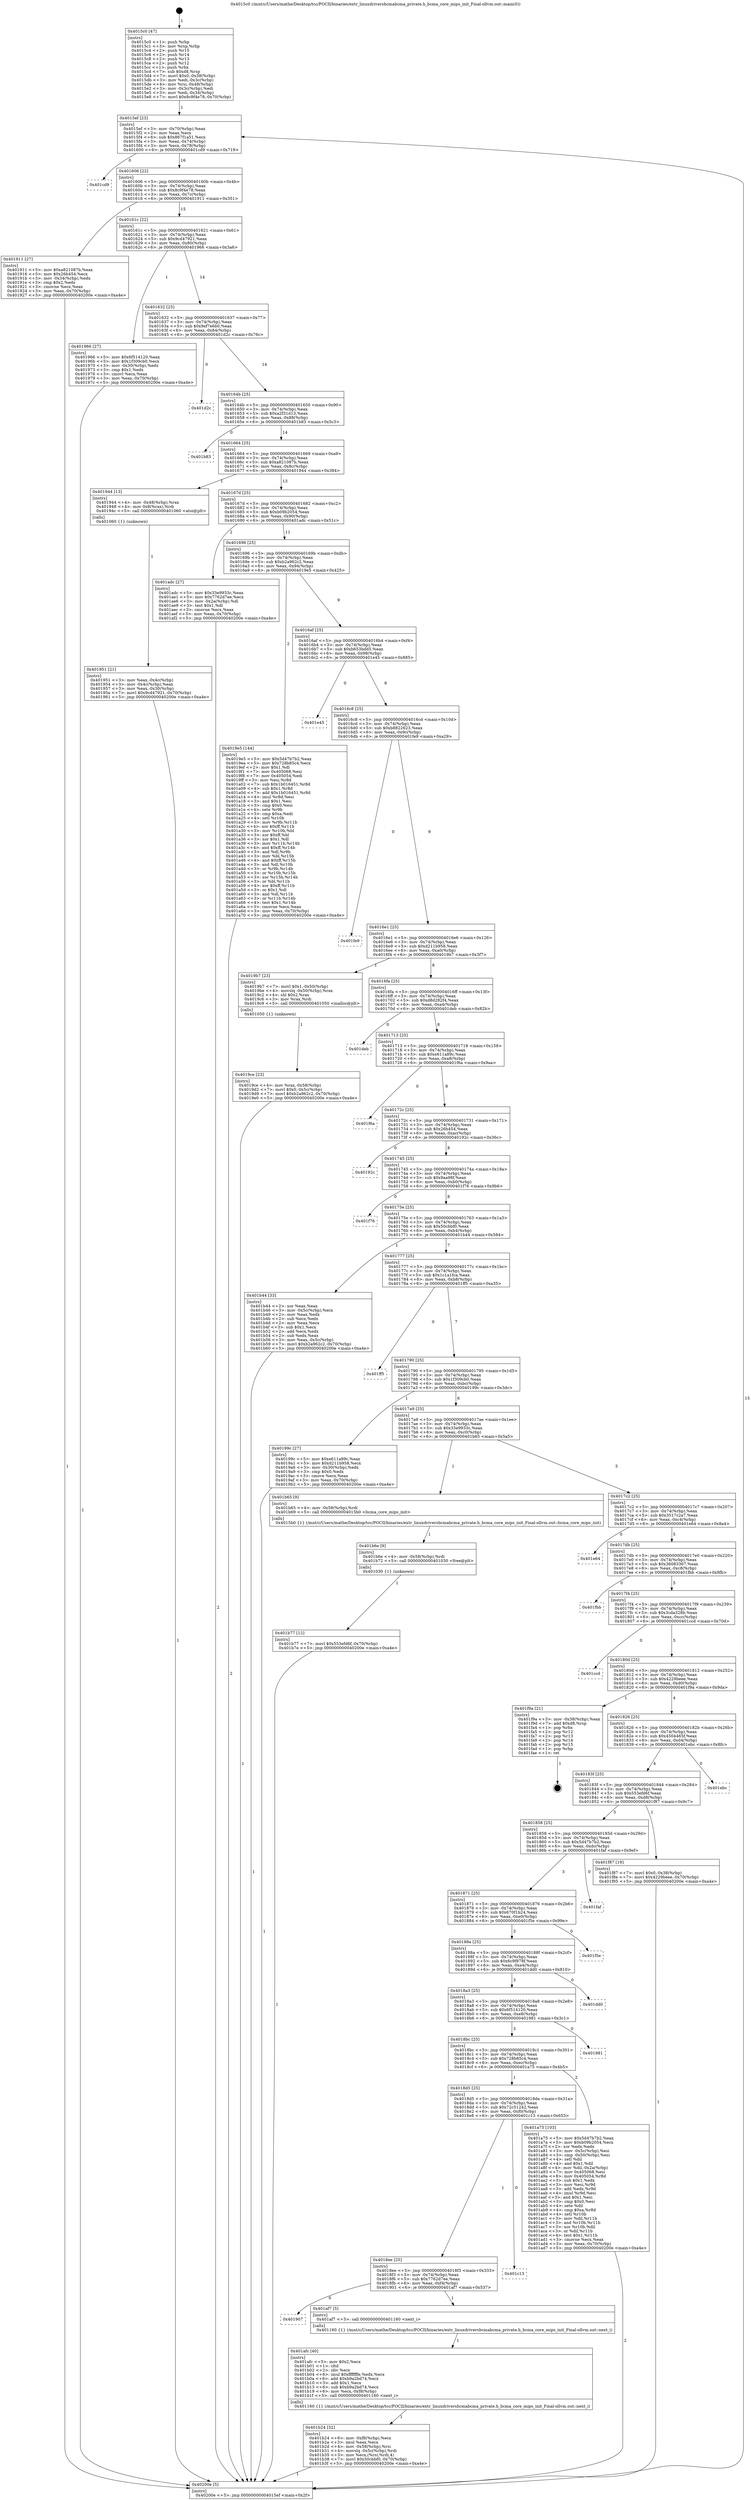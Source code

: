 digraph "0x4015c0" {
  label = "0x4015c0 (/mnt/c/Users/mathe/Desktop/tcc/POCII/binaries/extr_linuxdriversbcmabcma_private.h_bcma_core_mips_init_Final-ollvm.out::main(0))"
  labelloc = "t"
  node[shape=record]

  Entry [label="",width=0.3,height=0.3,shape=circle,fillcolor=black,style=filled]
  "0x4015ef" [label="{
     0x4015ef [23]\l
     | [instrs]\l
     &nbsp;&nbsp;0x4015ef \<+3\>: mov -0x70(%rbp),%eax\l
     &nbsp;&nbsp;0x4015f2 \<+2\>: mov %eax,%ecx\l
     &nbsp;&nbsp;0x4015f4 \<+6\>: sub $0x867f1a51,%ecx\l
     &nbsp;&nbsp;0x4015fa \<+3\>: mov %eax,-0x74(%rbp)\l
     &nbsp;&nbsp;0x4015fd \<+3\>: mov %ecx,-0x78(%rbp)\l
     &nbsp;&nbsp;0x401600 \<+6\>: je 0000000000401cd9 \<main+0x719\>\l
  }"]
  "0x401cd9" [label="{
     0x401cd9\l
  }", style=dashed]
  "0x401606" [label="{
     0x401606 [22]\l
     | [instrs]\l
     &nbsp;&nbsp;0x401606 \<+5\>: jmp 000000000040160b \<main+0x4b\>\l
     &nbsp;&nbsp;0x40160b \<+3\>: mov -0x74(%rbp),%eax\l
     &nbsp;&nbsp;0x40160e \<+5\>: sub $0x8c9f4e78,%eax\l
     &nbsp;&nbsp;0x401613 \<+3\>: mov %eax,-0x7c(%rbp)\l
     &nbsp;&nbsp;0x401616 \<+6\>: je 0000000000401911 \<main+0x351\>\l
  }"]
  Exit [label="",width=0.3,height=0.3,shape=circle,fillcolor=black,style=filled,peripheries=2]
  "0x401911" [label="{
     0x401911 [27]\l
     | [instrs]\l
     &nbsp;&nbsp;0x401911 \<+5\>: mov $0xa821087b,%eax\l
     &nbsp;&nbsp;0x401916 \<+5\>: mov $0x26b454,%ecx\l
     &nbsp;&nbsp;0x40191b \<+3\>: mov -0x34(%rbp),%edx\l
     &nbsp;&nbsp;0x40191e \<+3\>: cmp $0x2,%edx\l
     &nbsp;&nbsp;0x401921 \<+3\>: cmovne %ecx,%eax\l
     &nbsp;&nbsp;0x401924 \<+3\>: mov %eax,-0x70(%rbp)\l
     &nbsp;&nbsp;0x401927 \<+5\>: jmp 000000000040200e \<main+0xa4e\>\l
  }"]
  "0x40161c" [label="{
     0x40161c [22]\l
     | [instrs]\l
     &nbsp;&nbsp;0x40161c \<+5\>: jmp 0000000000401621 \<main+0x61\>\l
     &nbsp;&nbsp;0x401621 \<+3\>: mov -0x74(%rbp),%eax\l
     &nbsp;&nbsp;0x401624 \<+5\>: sub $0x9cd47921,%eax\l
     &nbsp;&nbsp;0x401629 \<+3\>: mov %eax,-0x80(%rbp)\l
     &nbsp;&nbsp;0x40162c \<+6\>: je 0000000000401966 \<main+0x3a6\>\l
  }"]
  "0x40200e" [label="{
     0x40200e [5]\l
     | [instrs]\l
     &nbsp;&nbsp;0x40200e \<+5\>: jmp 00000000004015ef \<main+0x2f\>\l
  }"]
  "0x4015c0" [label="{
     0x4015c0 [47]\l
     | [instrs]\l
     &nbsp;&nbsp;0x4015c0 \<+1\>: push %rbp\l
     &nbsp;&nbsp;0x4015c1 \<+3\>: mov %rsp,%rbp\l
     &nbsp;&nbsp;0x4015c4 \<+2\>: push %r15\l
     &nbsp;&nbsp;0x4015c6 \<+2\>: push %r14\l
     &nbsp;&nbsp;0x4015c8 \<+2\>: push %r13\l
     &nbsp;&nbsp;0x4015ca \<+2\>: push %r12\l
     &nbsp;&nbsp;0x4015cc \<+1\>: push %rbx\l
     &nbsp;&nbsp;0x4015cd \<+7\>: sub $0xd8,%rsp\l
     &nbsp;&nbsp;0x4015d4 \<+7\>: movl $0x0,-0x38(%rbp)\l
     &nbsp;&nbsp;0x4015db \<+3\>: mov %edi,-0x3c(%rbp)\l
     &nbsp;&nbsp;0x4015de \<+4\>: mov %rsi,-0x48(%rbp)\l
     &nbsp;&nbsp;0x4015e2 \<+3\>: mov -0x3c(%rbp),%edi\l
     &nbsp;&nbsp;0x4015e5 \<+3\>: mov %edi,-0x34(%rbp)\l
     &nbsp;&nbsp;0x4015e8 \<+7\>: movl $0x8c9f4e78,-0x70(%rbp)\l
  }"]
  "0x401b77" [label="{
     0x401b77 [12]\l
     | [instrs]\l
     &nbsp;&nbsp;0x401b77 \<+7\>: movl $0x553efd6f,-0x70(%rbp)\l
     &nbsp;&nbsp;0x401b7e \<+5\>: jmp 000000000040200e \<main+0xa4e\>\l
  }"]
  "0x401966" [label="{
     0x401966 [27]\l
     | [instrs]\l
     &nbsp;&nbsp;0x401966 \<+5\>: mov $0x6f514120,%eax\l
     &nbsp;&nbsp;0x40196b \<+5\>: mov $0x1f309cb0,%ecx\l
     &nbsp;&nbsp;0x401970 \<+3\>: mov -0x30(%rbp),%edx\l
     &nbsp;&nbsp;0x401973 \<+3\>: cmp $0x1,%edx\l
     &nbsp;&nbsp;0x401976 \<+3\>: cmovl %ecx,%eax\l
     &nbsp;&nbsp;0x401979 \<+3\>: mov %eax,-0x70(%rbp)\l
     &nbsp;&nbsp;0x40197c \<+5\>: jmp 000000000040200e \<main+0xa4e\>\l
  }"]
  "0x401632" [label="{
     0x401632 [25]\l
     | [instrs]\l
     &nbsp;&nbsp;0x401632 \<+5\>: jmp 0000000000401637 \<main+0x77\>\l
     &nbsp;&nbsp;0x401637 \<+3\>: mov -0x74(%rbp),%eax\l
     &nbsp;&nbsp;0x40163a \<+5\>: sub $0x9ef7e6b0,%eax\l
     &nbsp;&nbsp;0x40163f \<+6\>: mov %eax,-0x84(%rbp)\l
     &nbsp;&nbsp;0x401645 \<+6\>: je 0000000000401d2c \<main+0x76c\>\l
  }"]
  "0x401b6e" [label="{
     0x401b6e [9]\l
     | [instrs]\l
     &nbsp;&nbsp;0x401b6e \<+4\>: mov -0x58(%rbp),%rdi\l
     &nbsp;&nbsp;0x401b72 \<+5\>: call 0000000000401030 \<free@plt\>\l
     | [calls]\l
     &nbsp;&nbsp;0x401030 \{1\} (unknown)\l
  }"]
  "0x401d2c" [label="{
     0x401d2c\l
  }", style=dashed]
  "0x40164b" [label="{
     0x40164b [25]\l
     | [instrs]\l
     &nbsp;&nbsp;0x40164b \<+5\>: jmp 0000000000401650 \<main+0x90\>\l
     &nbsp;&nbsp;0x401650 \<+3\>: mov -0x74(%rbp),%eax\l
     &nbsp;&nbsp;0x401653 \<+5\>: sub $0xa2f31d13,%eax\l
     &nbsp;&nbsp;0x401658 \<+6\>: mov %eax,-0x88(%rbp)\l
     &nbsp;&nbsp;0x40165e \<+6\>: je 0000000000401b83 \<main+0x5c3\>\l
  }"]
  "0x401b24" [label="{
     0x401b24 [32]\l
     | [instrs]\l
     &nbsp;&nbsp;0x401b24 \<+6\>: mov -0xf8(%rbp),%ecx\l
     &nbsp;&nbsp;0x401b2a \<+3\>: imul %eax,%ecx\l
     &nbsp;&nbsp;0x401b2d \<+4\>: mov -0x58(%rbp),%rsi\l
     &nbsp;&nbsp;0x401b31 \<+4\>: movslq -0x5c(%rbp),%rdi\l
     &nbsp;&nbsp;0x401b35 \<+3\>: mov %ecx,(%rsi,%rdi,4)\l
     &nbsp;&nbsp;0x401b38 \<+7\>: movl $0x50cbbf0,-0x70(%rbp)\l
     &nbsp;&nbsp;0x401b3f \<+5\>: jmp 000000000040200e \<main+0xa4e\>\l
  }"]
  "0x401b83" [label="{
     0x401b83\l
  }", style=dashed]
  "0x401664" [label="{
     0x401664 [25]\l
     | [instrs]\l
     &nbsp;&nbsp;0x401664 \<+5\>: jmp 0000000000401669 \<main+0xa9\>\l
     &nbsp;&nbsp;0x401669 \<+3\>: mov -0x74(%rbp),%eax\l
     &nbsp;&nbsp;0x40166c \<+5\>: sub $0xa821087b,%eax\l
     &nbsp;&nbsp;0x401671 \<+6\>: mov %eax,-0x8c(%rbp)\l
     &nbsp;&nbsp;0x401677 \<+6\>: je 0000000000401944 \<main+0x384\>\l
  }"]
  "0x401afc" [label="{
     0x401afc [40]\l
     | [instrs]\l
     &nbsp;&nbsp;0x401afc \<+5\>: mov $0x2,%ecx\l
     &nbsp;&nbsp;0x401b01 \<+1\>: cltd\l
     &nbsp;&nbsp;0x401b02 \<+2\>: idiv %ecx\l
     &nbsp;&nbsp;0x401b04 \<+6\>: imul $0xfffffffe,%edx,%ecx\l
     &nbsp;&nbsp;0x401b0a \<+6\>: add $0xb9a2bd74,%ecx\l
     &nbsp;&nbsp;0x401b10 \<+3\>: add $0x1,%ecx\l
     &nbsp;&nbsp;0x401b13 \<+6\>: sub $0xb9a2bd74,%ecx\l
     &nbsp;&nbsp;0x401b19 \<+6\>: mov %ecx,-0xf8(%rbp)\l
     &nbsp;&nbsp;0x401b1f \<+5\>: call 0000000000401160 \<next_i\>\l
     | [calls]\l
     &nbsp;&nbsp;0x401160 \{1\} (/mnt/c/Users/mathe/Desktop/tcc/POCII/binaries/extr_linuxdriversbcmabcma_private.h_bcma_core_mips_init_Final-ollvm.out::next_i)\l
  }"]
  "0x401944" [label="{
     0x401944 [13]\l
     | [instrs]\l
     &nbsp;&nbsp;0x401944 \<+4\>: mov -0x48(%rbp),%rax\l
     &nbsp;&nbsp;0x401948 \<+4\>: mov 0x8(%rax),%rdi\l
     &nbsp;&nbsp;0x40194c \<+5\>: call 0000000000401060 \<atoi@plt\>\l
     | [calls]\l
     &nbsp;&nbsp;0x401060 \{1\} (unknown)\l
  }"]
  "0x40167d" [label="{
     0x40167d [25]\l
     | [instrs]\l
     &nbsp;&nbsp;0x40167d \<+5\>: jmp 0000000000401682 \<main+0xc2\>\l
     &nbsp;&nbsp;0x401682 \<+3\>: mov -0x74(%rbp),%eax\l
     &nbsp;&nbsp;0x401685 \<+5\>: sub $0xb09b2054,%eax\l
     &nbsp;&nbsp;0x40168a \<+6\>: mov %eax,-0x90(%rbp)\l
     &nbsp;&nbsp;0x401690 \<+6\>: je 0000000000401adc \<main+0x51c\>\l
  }"]
  "0x401951" [label="{
     0x401951 [21]\l
     | [instrs]\l
     &nbsp;&nbsp;0x401951 \<+3\>: mov %eax,-0x4c(%rbp)\l
     &nbsp;&nbsp;0x401954 \<+3\>: mov -0x4c(%rbp),%eax\l
     &nbsp;&nbsp;0x401957 \<+3\>: mov %eax,-0x30(%rbp)\l
     &nbsp;&nbsp;0x40195a \<+7\>: movl $0x9cd47921,-0x70(%rbp)\l
     &nbsp;&nbsp;0x401961 \<+5\>: jmp 000000000040200e \<main+0xa4e\>\l
  }"]
  "0x401907" [label="{
     0x401907\l
  }", style=dashed]
  "0x401adc" [label="{
     0x401adc [27]\l
     | [instrs]\l
     &nbsp;&nbsp;0x401adc \<+5\>: mov $0x33e9933c,%eax\l
     &nbsp;&nbsp;0x401ae1 \<+5\>: mov $0x7762d7ee,%ecx\l
     &nbsp;&nbsp;0x401ae6 \<+3\>: mov -0x2a(%rbp),%dl\l
     &nbsp;&nbsp;0x401ae9 \<+3\>: test $0x1,%dl\l
     &nbsp;&nbsp;0x401aec \<+3\>: cmovne %ecx,%eax\l
     &nbsp;&nbsp;0x401aef \<+3\>: mov %eax,-0x70(%rbp)\l
     &nbsp;&nbsp;0x401af2 \<+5\>: jmp 000000000040200e \<main+0xa4e\>\l
  }"]
  "0x401696" [label="{
     0x401696 [25]\l
     | [instrs]\l
     &nbsp;&nbsp;0x401696 \<+5\>: jmp 000000000040169b \<main+0xdb\>\l
     &nbsp;&nbsp;0x40169b \<+3\>: mov -0x74(%rbp),%eax\l
     &nbsp;&nbsp;0x40169e \<+5\>: sub $0xb2a962c2,%eax\l
     &nbsp;&nbsp;0x4016a3 \<+6\>: mov %eax,-0x94(%rbp)\l
     &nbsp;&nbsp;0x4016a9 \<+6\>: je 00000000004019e5 \<main+0x425\>\l
  }"]
  "0x401af7" [label="{
     0x401af7 [5]\l
     | [instrs]\l
     &nbsp;&nbsp;0x401af7 \<+5\>: call 0000000000401160 \<next_i\>\l
     | [calls]\l
     &nbsp;&nbsp;0x401160 \{1\} (/mnt/c/Users/mathe/Desktop/tcc/POCII/binaries/extr_linuxdriversbcmabcma_private.h_bcma_core_mips_init_Final-ollvm.out::next_i)\l
  }"]
  "0x4019e5" [label="{
     0x4019e5 [144]\l
     | [instrs]\l
     &nbsp;&nbsp;0x4019e5 \<+5\>: mov $0x5d47b7b2,%eax\l
     &nbsp;&nbsp;0x4019ea \<+5\>: mov $0x728b85c4,%ecx\l
     &nbsp;&nbsp;0x4019ef \<+2\>: mov $0x1,%dl\l
     &nbsp;&nbsp;0x4019f1 \<+7\>: mov 0x405068,%esi\l
     &nbsp;&nbsp;0x4019f8 \<+7\>: mov 0x405054,%edi\l
     &nbsp;&nbsp;0x4019ff \<+3\>: mov %esi,%r8d\l
     &nbsp;&nbsp;0x401a02 \<+7\>: sub $0x1b016451,%r8d\l
     &nbsp;&nbsp;0x401a09 \<+4\>: sub $0x1,%r8d\l
     &nbsp;&nbsp;0x401a0d \<+7\>: add $0x1b016451,%r8d\l
     &nbsp;&nbsp;0x401a14 \<+4\>: imul %r8d,%esi\l
     &nbsp;&nbsp;0x401a18 \<+3\>: and $0x1,%esi\l
     &nbsp;&nbsp;0x401a1b \<+3\>: cmp $0x0,%esi\l
     &nbsp;&nbsp;0x401a1e \<+4\>: sete %r9b\l
     &nbsp;&nbsp;0x401a22 \<+3\>: cmp $0xa,%edi\l
     &nbsp;&nbsp;0x401a25 \<+4\>: setl %r10b\l
     &nbsp;&nbsp;0x401a29 \<+3\>: mov %r9b,%r11b\l
     &nbsp;&nbsp;0x401a2c \<+4\>: xor $0xff,%r11b\l
     &nbsp;&nbsp;0x401a30 \<+3\>: mov %r10b,%bl\l
     &nbsp;&nbsp;0x401a33 \<+3\>: xor $0xff,%bl\l
     &nbsp;&nbsp;0x401a36 \<+3\>: xor $0x1,%dl\l
     &nbsp;&nbsp;0x401a39 \<+3\>: mov %r11b,%r14b\l
     &nbsp;&nbsp;0x401a3c \<+4\>: and $0xff,%r14b\l
     &nbsp;&nbsp;0x401a40 \<+3\>: and %dl,%r9b\l
     &nbsp;&nbsp;0x401a43 \<+3\>: mov %bl,%r15b\l
     &nbsp;&nbsp;0x401a46 \<+4\>: and $0xff,%r15b\l
     &nbsp;&nbsp;0x401a4a \<+3\>: and %dl,%r10b\l
     &nbsp;&nbsp;0x401a4d \<+3\>: or %r9b,%r14b\l
     &nbsp;&nbsp;0x401a50 \<+3\>: or %r10b,%r15b\l
     &nbsp;&nbsp;0x401a53 \<+3\>: xor %r15b,%r14b\l
     &nbsp;&nbsp;0x401a56 \<+3\>: or %bl,%r11b\l
     &nbsp;&nbsp;0x401a59 \<+4\>: xor $0xff,%r11b\l
     &nbsp;&nbsp;0x401a5d \<+3\>: or $0x1,%dl\l
     &nbsp;&nbsp;0x401a60 \<+3\>: and %dl,%r11b\l
     &nbsp;&nbsp;0x401a63 \<+3\>: or %r11b,%r14b\l
     &nbsp;&nbsp;0x401a66 \<+4\>: test $0x1,%r14b\l
     &nbsp;&nbsp;0x401a6a \<+3\>: cmovne %ecx,%eax\l
     &nbsp;&nbsp;0x401a6d \<+3\>: mov %eax,-0x70(%rbp)\l
     &nbsp;&nbsp;0x401a70 \<+5\>: jmp 000000000040200e \<main+0xa4e\>\l
  }"]
  "0x4016af" [label="{
     0x4016af [25]\l
     | [instrs]\l
     &nbsp;&nbsp;0x4016af \<+5\>: jmp 00000000004016b4 \<main+0xf4\>\l
     &nbsp;&nbsp;0x4016b4 \<+3\>: mov -0x74(%rbp),%eax\l
     &nbsp;&nbsp;0x4016b7 \<+5\>: sub $0xb653bdd5,%eax\l
     &nbsp;&nbsp;0x4016bc \<+6\>: mov %eax,-0x98(%rbp)\l
     &nbsp;&nbsp;0x4016c2 \<+6\>: je 0000000000401e45 \<main+0x885\>\l
  }"]
  "0x4018ee" [label="{
     0x4018ee [25]\l
     | [instrs]\l
     &nbsp;&nbsp;0x4018ee \<+5\>: jmp 00000000004018f3 \<main+0x333\>\l
     &nbsp;&nbsp;0x4018f3 \<+3\>: mov -0x74(%rbp),%eax\l
     &nbsp;&nbsp;0x4018f6 \<+5\>: sub $0x7762d7ee,%eax\l
     &nbsp;&nbsp;0x4018fb \<+6\>: mov %eax,-0xf4(%rbp)\l
     &nbsp;&nbsp;0x401901 \<+6\>: je 0000000000401af7 \<main+0x537\>\l
  }"]
  "0x401e45" [label="{
     0x401e45\l
  }", style=dashed]
  "0x4016c8" [label="{
     0x4016c8 [25]\l
     | [instrs]\l
     &nbsp;&nbsp;0x4016c8 \<+5\>: jmp 00000000004016cd \<main+0x10d\>\l
     &nbsp;&nbsp;0x4016cd \<+3\>: mov -0x74(%rbp),%eax\l
     &nbsp;&nbsp;0x4016d0 \<+5\>: sub $0xb8822623,%eax\l
     &nbsp;&nbsp;0x4016d5 \<+6\>: mov %eax,-0x9c(%rbp)\l
     &nbsp;&nbsp;0x4016db \<+6\>: je 0000000000401fe9 \<main+0xa29\>\l
  }"]
  "0x401c13" [label="{
     0x401c13\l
  }", style=dashed]
  "0x401fe9" [label="{
     0x401fe9\l
  }", style=dashed]
  "0x4016e1" [label="{
     0x4016e1 [25]\l
     | [instrs]\l
     &nbsp;&nbsp;0x4016e1 \<+5\>: jmp 00000000004016e6 \<main+0x126\>\l
     &nbsp;&nbsp;0x4016e6 \<+3\>: mov -0x74(%rbp),%eax\l
     &nbsp;&nbsp;0x4016e9 \<+5\>: sub $0xd211b958,%eax\l
     &nbsp;&nbsp;0x4016ee \<+6\>: mov %eax,-0xa0(%rbp)\l
     &nbsp;&nbsp;0x4016f4 \<+6\>: je 00000000004019b7 \<main+0x3f7\>\l
  }"]
  "0x4018d5" [label="{
     0x4018d5 [25]\l
     | [instrs]\l
     &nbsp;&nbsp;0x4018d5 \<+5\>: jmp 00000000004018da \<main+0x31a\>\l
     &nbsp;&nbsp;0x4018da \<+3\>: mov -0x74(%rbp),%eax\l
     &nbsp;&nbsp;0x4018dd \<+5\>: sub $0x72c51242,%eax\l
     &nbsp;&nbsp;0x4018e2 \<+6\>: mov %eax,-0xf0(%rbp)\l
     &nbsp;&nbsp;0x4018e8 \<+6\>: je 0000000000401c13 \<main+0x653\>\l
  }"]
  "0x4019b7" [label="{
     0x4019b7 [23]\l
     | [instrs]\l
     &nbsp;&nbsp;0x4019b7 \<+7\>: movl $0x1,-0x50(%rbp)\l
     &nbsp;&nbsp;0x4019be \<+4\>: movslq -0x50(%rbp),%rax\l
     &nbsp;&nbsp;0x4019c2 \<+4\>: shl $0x2,%rax\l
     &nbsp;&nbsp;0x4019c6 \<+3\>: mov %rax,%rdi\l
     &nbsp;&nbsp;0x4019c9 \<+5\>: call 0000000000401050 \<malloc@plt\>\l
     | [calls]\l
     &nbsp;&nbsp;0x401050 \{1\} (unknown)\l
  }"]
  "0x4016fa" [label="{
     0x4016fa [25]\l
     | [instrs]\l
     &nbsp;&nbsp;0x4016fa \<+5\>: jmp 00000000004016ff \<main+0x13f\>\l
     &nbsp;&nbsp;0x4016ff \<+3\>: mov -0x74(%rbp),%eax\l
     &nbsp;&nbsp;0x401702 \<+5\>: sub $0xd8d282f4,%eax\l
     &nbsp;&nbsp;0x401707 \<+6\>: mov %eax,-0xa4(%rbp)\l
     &nbsp;&nbsp;0x40170d \<+6\>: je 0000000000401deb \<main+0x82b\>\l
  }"]
  "0x401a75" [label="{
     0x401a75 [103]\l
     | [instrs]\l
     &nbsp;&nbsp;0x401a75 \<+5\>: mov $0x5d47b7b2,%eax\l
     &nbsp;&nbsp;0x401a7a \<+5\>: mov $0xb09b2054,%ecx\l
     &nbsp;&nbsp;0x401a7f \<+2\>: xor %edx,%edx\l
     &nbsp;&nbsp;0x401a81 \<+3\>: mov -0x5c(%rbp),%esi\l
     &nbsp;&nbsp;0x401a84 \<+3\>: cmp -0x50(%rbp),%esi\l
     &nbsp;&nbsp;0x401a87 \<+4\>: setl %dil\l
     &nbsp;&nbsp;0x401a8b \<+4\>: and $0x1,%dil\l
     &nbsp;&nbsp;0x401a8f \<+4\>: mov %dil,-0x2a(%rbp)\l
     &nbsp;&nbsp;0x401a93 \<+7\>: mov 0x405068,%esi\l
     &nbsp;&nbsp;0x401a9a \<+8\>: mov 0x405054,%r8d\l
     &nbsp;&nbsp;0x401aa2 \<+3\>: sub $0x1,%edx\l
     &nbsp;&nbsp;0x401aa5 \<+3\>: mov %esi,%r9d\l
     &nbsp;&nbsp;0x401aa8 \<+3\>: add %edx,%r9d\l
     &nbsp;&nbsp;0x401aab \<+4\>: imul %r9d,%esi\l
     &nbsp;&nbsp;0x401aaf \<+3\>: and $0x1,%esi\l
     &nbsp;&nbsp;0x401ab2 \<+3\>: cmp $0x0,%esi\l
     &nbsp;&nbsp;0x401ab5 \<+4\>: sete %dil\l
     &nbsp;&nbsp;0x401ab9 \<+4\>: cmp $0xa,%r8d\l
     &nbsp;&nbsp;0x401abd \<+4\>: setl %r10b\l
     &nbsp;&nbsp;0x401ac1 \<+3\>: mov %dil,%r11b\l
     &nbsp;&nbsp;0x401ac4 \<+3\>: and %r10b,%r11b\l
     &nbsp;&nbsp;0x401ac7 \<+3\>: xor %r10b,%dil\l
     &nbsp;&nbsp;0x401aca \<+3\>: or %dil,%r11b\l
     &nbsp;&nbsp;0x401acd \<+4\>: test $0x1,%r11b\l
     &nbsp;&nbsp;0x401ad1 \<+3\>: cmovne %ecx,%eax\l
     &nbsp;&nbsp;0x401ad4 \<+3\>: mov %eax,-0x70(%rbp)\l
     &nbsp;&nbsp;0x401ad7 \<+5\>: jmp 000000000040200e \<main+0xa4e\>\l
  }"]
  "0x401deb" [label="{
     0x401deb\l
  }", style=dashed]
  "0x401713" [label="{
     0x401713 [25]\l
     | [instrs]\l
     &nbsp;&nbsp;0x401713 \<+5\>: jmp 0000000000401718 \<main+0x158\>\l
     &nbsp;&nbsp;0x401718 \<+3\>: mov -0x74(%rbp),%eax\l
     &nbsp;&nbsp;0x40171b \<+5\>: sub $0xe611a89c,%eax\l
     &nbsp;&nbsp;0x401720 \<+6\>: mov %eax,-0xa8(%rbp)\l
     &nbsp;&nbsp;0x401726 \<+6\>: je 0000000000401f6a \<main+0x9aa\>\l
  }"]
  "0x4018bc" [label="{
     0x4018bc [25]\l
     | [instrs]\l
     &nbsp;&nbsp;0x4018bc \<+5\>: jmp 00000000004018c1 \<main+0x301\>\l
     &nbsp;&nbsp;0x4018c1 \<+3\>: mov -0x74(%rbp),%eax\l
     &nbsp;&nbsp;0x4018c4 \<+5\>: sub $0x728b85c4,%eax\l
     &nbsp;&nbsp;0x4018c9 \<+6\>: mov %eax,-0xec(%rbp)\l
     &nbsp;&nbsp;0x4018cf \<+6\>: je 0000000000401a75 \<main+0x4b5\>\l
  }"]
  "0x401f6a" [label="{
     0x401f6a\l
  }", style=dashed]
  "0x40172c" [label="{
     0x40172c [25]\l
     | [instrs]\l
     &nbsp;&nbsp;0x40172c \<+5\>: jmp 0000000000401731 \<main+0x171\>\l
     &nbsp;&nbsp;0x401731 \<+3\>: mov -0x74(%rbp),%eax\l
     &nbsp;&nbsp;0x401734 \<+5\>: sub $0x26b454,%eax\l
     &nbsp;&nbsp;0x401739 \<+6\>: mov %eax,-0xac(%rbp)\l
     &nbsp;&nbsp;0x40173f \<+6\>: je 000000000040192c \<main+0x36c\>\l
  }"]
  "0x401981" [label="{
     0x401981\l
  }", style=dashed]
  "0x40192c" [label="{
     0x40192c\l
  }", style=dashed]
  "0x401745" [label="{
     0x401745 [25]\l
     | [instrs]\l
     &nbsp;&nbsp;0x401745 \<+5\>: jmp 000000000040174a \<main+0x18a\>\l
     &nbsp;&nbsp;0x40174a \<+3\>: mov -0x74(%rbp),%eax\l
     &nbsp;&nbsp;0x40174d \<+5\>: sub $0x9aa98f,%eax\l
     &nbsp;&nbsp;0x401752 \<+6\>: mov %eax,-0xb0(%rbp)\l
     &nbsp;&nbsp;0x401758 \<+6\>: je 0000000000401f76 \<main+0x9b6\>\l
  }"]
  "0x4018a3" [label="{
     0x4018a3 [25]\l
     | [instrs]\l
     &nbsp;&nbsp;0x4018a3 \<+5\>: jmp 00000000004018a8 \<main+0x2e8\>\l
     &nbsp;&nbsp;0x4018a8 \<+3\>: mov -0x74(%rbp),%eax\l
     &nbsp;&nbsp;0x4018ab \<+5\>: sub $0x6f514120,%eax\l
     &nbsp;&nbsp;0x4018b0 \<+6\>: mov %eax,-0xe8(%rbp)\l
     &nbsp;&nbsp;0x4018b6 \<+6\>: je 0000000000401981 \<main+0x3c1\>\l
  }"]
  "0x401f76" [label="{
     0x401f76\l
  }", style=dashed]
  "0x40175e" [label="{
     0x40175e [25]\l
     | [instrs]\l
     &nbsp;&nbsp;0x40175e \<+5\>: jmp 0000000000401763 \<main+0x1a3\>\l
     &nbsp;&nbsp;0x401763 \<+3\>: mov -0x74(%rbp),%eax\l
     &nbsp;&nbsp;0x401766 \<+5\>: sub $0x50cbbf0,%eax\l
     &nbsp;&nbsp;0x40176b \<+6\>: mov %eax,-0xb4(%rbp)\l
     &nbsp;&nbsp;0x401771 \<+6\>: je 0000000000401b44 \<main+0x584\>\l
  }"]
  "0x401dd0" [label="{
     0x401dd0\l
  }", style=dashed]
  "0x401b44" [label="{
     0x401b44 [33]\l
     | [instrs]\l
     &nbsp;&nbsp;0x401b44 \<+2\>: xor %eax,%eax\l
     &nbsp;&nbsp;0x401b46 \<+3\>: mov -0x5c(%rbp),%ecx\l
     &nbsp;&nbsp;0x401b49 \<+2\>: mov %eax,%edx\l
     &nbsp;&nbsp;0x401b4b \<+2\>: sub %ecx,%edx\l
     &nbsp;&nbsp;0x401b4d \<+2\>: mov %eax,%ecx\l
     &nbsp;&nbsp;0x401b4f \<+3\>: sub $0x1,%ecx\l
     &nbsp;&nbsp;0x401b52 \<+2\>: add %ecx,%edx\l
     &nbsp;&nbsp;0x401b54 \<+2\>: sub %edx,%eax\l
     &nbsp;&nbsp;0x401b56 \<+3\>: mov %eax,-0x5c(%rbp)\l
     &nbsp;&nbsp;0x401b59 \<+7\>: movl $0xb2a962c2,-0x70(%rbp)\l
     &nbsp;&nbsp;0x401b60 \<+5\>: jmp 000000000040200e \<main+0xa4e\>\l
  }"]
  "0x401777" [label="{
     0x401777 [25]\l
     | [instrs]\l
     &nbsp;&nbsp;0x401777 \<+5\>: jmp 000000000040177c \<main+0x1bc\>\l
     &nbsp;&nbsp;0x40177c \<+3\>: mov -0x74(%rbp),%eax\l
     &nbsp;&nbsp;0x40177f \<+5\>: sub $0x1c1a1fca,%eax\l
     &nbsp;&nbsp;0x401784 \<+6\>: mov %eax,-0xb8(%rbp)\l
     &nbsp;&nbsp;0x40178a \<+6\>: je 0000000000401ff5 \<main+0xa35\>\l
  }"]
  "0x40188a" [label="{
     0x40188a [25]\l
     | [instrs]\l
     &nbsp;&nbsp;0x40188a \<+5\>: jmp 000000000040188f \<main+0x2cf\>\l
     &nbsp;&nbsp;0x40188f \<+3\>: mov -0x74(%rbp),%eax\l
     &nbsp;&nbsp;0x401892 \<+5\>: sub $0x6c9f878f,%eax\l
     &nbsp;&nbsp;0x401897 \<+6\>: mov %eax,-0xe4(%rbp)\l
     &nbsp;&nbsp;0x40189d \<+6\>: je 0000000000401dd0 \<main+0x810\>\l
  }"]
  "0x401ff5" [label="{
     0x401ff5\l
  }", style=dashed]
  "0x401790" [label="{
     0x401790 [25]\l
     | [instrs]\l
     &nbsp;&nbsp;0x401790 \<+5\>: jmp 0000000000401795 \<main+0x1d5\>\l
     &nbsp;&nbsp;0x401795 \<+3\>: mov -0x74(%rbp),%eax\l
     &nbsp;&nbsp;0x401798 \<+5\>: sub $0x1f309cb0,%eax\l
     &nbsp;&nbsp;0x40179d \<+6\>: mov %eax,-0xbc(%rbp)\l
     &nbsp;&nbsp;0x4017a3 \<+6\>: je 000000000040199c \<main+0x3dc\>\l
  }"]
  "0x401f5e" [label="{
     0x401f5e\l
  }", style=dashed]
  "0x40199c" [label="{
     0x40199c [27]\l
     | [instrs]\l
     &nbsp;&nbsp;0x40199c \<+5\>: mov $0xe611a89c,%eax\l
     &nbsp;&nbsp;0x4019a1 \<+5\>: mov $0xd211b958,%ecx\l
     &nbsp;&nbsp;0x4019a6 \<+3\>: mov -0x30(%rbp),%edx\l
     &nbsp;&nbsp;0x4019a9 \<+3\>: cmp $0x0,%edx\l
     &nbsp;&nbsp;0x4019ac \<+3\>: cmove %ecx,%eax\l
     &nbsp;&nbsp;0x4019af \<+3\>: mov %eax,-0x70(%rbp)\l
     &nbsp;&nbsp;0x4019b2 \<+5\>: jmp 000000000040200e \<main+0xa4e\>\l
  }"]
  "0x4017a9" [label="{
     0x4017a9 [25]\l
     | [instrs]\l
     &nbsp;&nbsp;0x4017a9 \<+5\>: jmp 00000000004017ae \<main+0x1ee\>\l
     &nbsp;&nbsp;0x4017ae \<+3\>: mov -0x74(%rbp),%eax\l
     &nbsp;&nbsp;0x4017b1 \<+5\>: sub $0x33e9933c,%eax\l
     &nbsp;&nbsp;0x4017b6 \<+6\>: mov %eax,-0xc0(%rbp)\l
     &nbsp;&nbsp;0x4017bc \<+6\>: je 0000000000401b65 \<main+0x5a5\>\l
  }"]
  "0x4019ce" [label="{
     0x4019ce [23]\l
     | [instrs]\l
     &nbsp;&nbsp;0x4019ce \<+4\>: mov %rax,-0x58(%rbp)\l
     &nbsp;&nbsp;0x4019d2 \<+7\>: movl $0x0,-0x5c(%rbp)\l
     &nbsp;&nbsp;0x4019d9 \<+7\>: movl $0xb2a962c2,-0x70(%rbp)\l
     &nbsp;&nbsp;0x4019e0 \<+5\>: jmp 000000000040200e \<main+0xa4e\>\l
  }"]
  "0x401871" [label="{
     0x401871 [25]\l
     | [instrs]\l
     &nbsp;&nbsp;0x401871 \<+5\>: jmp 0000000000401876 \<main+0x2b6\>\l
     &nbsp;&nbsp;0x401876 \<+3\>: mov -0x74(%rbp),%eax\l
     &nbsp;&nbsp;0x401879 \<+5\>: sub $0x670f1b24,%eax\l
     &nbsp;&nbsp;0x40187e \<+6\>: mov %eax,-0xe0(%rbp)\l
     &nbsp;&nbsp;0x401884 \<+6\>: je 0000000000401f5e \<main+0x99e\>\l
  }"]
  "0x401b65" [label="{
     0x401b65 [9]\l
     | [instrs]\l
     &nbsp;&nbsp;0x401b65 \<+4\>: mov -0x58(%rbp),%rdi\l
     &nbsp;&nbsp;0x401b69 \<+5\>: call 00000000004015b0 \<bcma_core_mips_init\>\l
     | [calls]\l
     &nbsp;&nbsp;0x4015b0 \{1\} (/mnt/c/Users/mathe/Desktop/tcc/POCII/binaries/extr_linuxdriversbcmabcma_private.h_bcma_core_mips_init_Final-ollvm.out::bcma_core_mips_init)\l
  }"]
  "0x4017c2" [label="{
     0x4017c2 [25]\l
     | [instrs]\l
     &nbsp;&nbsp;0x4017c2 \<+5\>: jmp 00000000004017c7 \<main+0x207\>\l
     &nbsp;&nbsp;0x4017c7 \<+3\>: mov -0x74(%rbp),%eax\l
     &nbsp;&nbsp;0x4017ca \<+5\>: sub $0x3517c2a7,%eax\l
     &nbsp;&nbsp;0x4017cf \<+6\>: mov %eax,-0xc4(%rbp)\l
     &nbsp;&nbsp;0x4017d5 \<+6\>: je 0000000000401e64 \<main+0x8a4\>\l
  }"]
  "0x401faf" [label="{
     0x401faf\l
  }", style=dashed]
  "0x401e64" [label="{
     0x401e64\l
  }", style=dashed]
  "0x4017db" [label="{
     0x4017db [25]\l
     | [instrs]\l
     &nbsp;&nbsp;0x4017db \<+5\>: jmp 00000000004017e0 \<main+0x220\>\l
     &nbsp;&nbsp;0x4017e0 \<+3\>: mov -0x74(%rbp),%eax\l
     &nbsp;&nbsp;0x4017e3 \<+5\>: sub $0x36083367,%eax\l
     &nbsp;&nbsp;0x4017e8 \<+6\>: mov %eax,-0xc8(%rbp)\l
     &nbsp;&nbsp;0x4017ee \<+6\>: je 0000000000401fbb \<main+0x9fb\>\l
  }"]
  "0x401858" [label="{
     0x401858 [25]\l
     | [instrs]\l
     &nbsp;&nbsp;0x401858 \<+5\>: jmp 000000000040185d \<main+0x29d\>\l
     &nbsp;&nbsp;0x40185d \<+3\>: mov -0x74(%rbp),%eax\l
     &nbsp;&nbsp;0x401860 \<+5\>: sub $0x5d47b7b2,%eax\l
     &nbsp;&nbsp;0x401865 \<+6\>: mov %eax,-0xdc(%rbp)\l
     &nbsp;&nbsp;0x40186b \<+6\>: je 0000000000401faf \<main+0x9ef\>\l
  }"]
  "0x401fbb" [label="{
     0x401fbb\l
  }", style=dashed]
  "0x4017f4" [label="{
     0x4017f4 [25]\l
     | [instrs]\l
     &nbsp;&nbsp;0x4017f4 \<+5\>: jmp 00000000004017f9 \<main+0x239\>\l
     &nbsp;&nbsp;0x4017f9 \<+3\>: mov -0x74(%rbp),%eax\l
     &nbsp;&nbsp;0x4017fc \<+5\>: sub $0x3cda328b,%eax\l
     &nbsp;&nbsp;0x401801 \<+6\>: mov %eax,-0xcc(%rbp)\l
     &nbsp;&nbsp;0x401807 \<+6\>: je 0000000000401ccd \<main+0x70d\>\l
  }"]
  "0x401f87" [label="{
     0x401f87 [19]\l
     | [instrs]\l
     &nbsp;&nbsp;0x401f87 \<+7\>: movl $0x0,-0x38(%rbp)\l
     &nbsp;&nbsp;0x401f8e \<+7\>: movl $0x4229beee,-0x70(%rbp)\l
     &nbsp;&nbsp;0x401f95 \<+5\>: jmp 000000000040200e \<main+0xa4e\>\l
  }"]
  "0x401ccd" [label="{
     0x401ccd\l
  }", style=dashed]
  "0x40180d" [label="{
     0x40180d [25]\l
     | [instrs]\l
     &nbsp;&nbsp;0x40180d \<+5\>: jmp 0000000000401812 \<main+0x252\>\l
     &nbsp;&nbsp;0x401812 \<+3\>: mov -0x74(%rbp),%eax\l
     &nbsp;&nbsp;0x401815 \<+5\>: sub $0x4229beee,%eax\l
     &nbsp;&nbsp;0x40181a \<+6\>: mov %eax,-0xd0(%rbp)\l
     &nbsp;&nbsp;0x401820 \<+6\>: je 0000000000401f9a \<main+0x9da\>\l
  }"]
  "0x40183f" [label="{
     0x40183f [25]\l
     | [instrs]\l
     &nbsp;&nbsp;0x40183f \<+5\>: jmp 0000000000401844 \<main+0x284\>\l
     &nbsp;&nbsp;0x401844 \<+3\>: mov -0x74(%rbp),%eax\l
     &nbsp;&nbsp;0x401847 \<+5\>: sub $0x553efd6f,%eax\l
     &nbsp;&nbsp;0x40184c \<+6\>: mov %eax,-0xd8(%rbp)\l
     &nbsp;&nbsp;0x401852 \<+6\>: je 0000000000401f87 \<main+0x9c7\>\l
  }"]
  "0x401f9a" [label="{
     0x401f9a [21]\l
     | [instrs]\l
     &nbsp;&nbsp;0x401f9a \<+3\>: mov -0x38(%rbp),%eax\l
     &nbsp;&nbsp;0x401f9d \<+7\>: add $0xd8,%rsp\l
     &nbsp;&nbsp;0x401fa4 \<+1\>: pop %rbx\l
     &nbsp;&nbsp;0x401fa5 \<+2\>: pop %r12\l
     &nbsp;&nbsp;0x401fa7 \<+2\>: pop %r13\l
     &nbsp;&nbsp;0x401fa9 \<+2\>: pop %r14\l
     &nbsp;&nbsp;0x401fab \<+2\>: pop %r15\l
     &nbsp;&nbsp;0x401fad \<+1\>: pop %rbp\l
     &nbsp;&nbsp;0x401fae \<+1\>: ret\l
  }"]
  "0x401826" [label="{
     0x401826 [25]\l
     | [instrs]\l
     &nbsp;&nbsp;0x401826 \<+5\>: jmp 000000000040182b \<main+0x26b\>\l
     &nbsp;&nbsp;0x40182b \<+3\>: mov -0x74(%rbp),%eax\l
     &nbsp;&nbsp;0x40182e \<+5\>: sub $0x4504465f,%eax\l
     &nbsp;&nbsp;0x401833 \<+6\>: mov %eax,-0xd4(%rbp)\l
     &nbsp;&nbsp;0x401839 \<+6\>: je 0000000000401ebc \<main+0x8fc\>\l
  }"]
  "0x401ebc" [label="{
     0x401ebc\l
  }", style=dashed]
  Entry -> "0x4015c0" [label=" 1"]
  "0x4015ef" -> "0x401cd9" [label=" 0"]
  "0x4015ef" -> "0x401606" [label=" 16"]
  "0x401f9a" -> Exit [label=" 1"]
  "0x401606" -> "0x401911" [label=" 1"]
  "0x401606" -> "0x40161c" [label=" 15"]
  "0x401911" -> "0x40200e" [label=" 1"]
  "0x4015c0" -> "0x4015ef" [label=" 1"]
  "0x40200e" -> "0x4015ef" [label=" 15"]
  "0x401f87" -> "0x40200e" [label=" 1"]
  "0x40161c" -> "0x401966" [label=" 1"]
  "0x40161c" -> "0x401632" [label=" 14"]
  "0x401b77" -> "0x40200e" [label=" 1"]
  "0x401632" -> "0x401d2c" [label=" 0"]
  "0x401632" -> "0x40164b" [label=" 14"]
  "0x401b6e" -> "0x401b77" [label=" 1"]
  "0x40164b" -> "0x401b83" [label=" 0"]
  "0x40164b" -> "0x401664" [label=" 14"]
  "0x401b65" -> "0x401b6e" [label=" 1"]
  "0x401664" -> "0x401944" [label=" 1"]
  "0x401664" -> "0x40167d" [label=" 13"]
  "0x401944" -> "0x401951" [label=" 1"]
  "0x401951" -> "0x40200e" [label=" 1"]
  "0x401966" -> "0x40200e" [label=" 1"]
  "0x401b44" -> "0x40200e" [label=" 1"]
  "0x40167d" -> "0x401adc" [label=" 2"]
  "0x40167d" -> "0x401696" [label=" 11"]
  "0x401b24" -> "0x40200e" [label=" 1"]
  "0x401696" -> "0x4019e5" [label=" 2"]
  "0x401696" -> "0x4016af" [label=" 9"]
  "0x401afc" -> "0x401b24" [label=" 1"]
  "0x4016af" -> "0x401e45" [label=" 0"]
  "0x4016af" -> "0x4016c8" [label=" 9"]
  "0x4018ee" -> "0x401907" [label=" 0"]
  "0x4016c8" -> "0x401fe9" [label=" 0"]
  "0x4016c8" -> "0x4016e1" [label=" 9"]
  "0x4018ee" -> "0x401af7" [label=" 1"]
  "0x4016e1" -> "0x4019b7" [label=" 1"]
  "0x4016e1" -> "0x4016fa" [label=" 8"]
  "0x4018d5" -> "0x4018ee" [label=" 1"]
  "0x4016fa" -> "0x401deb" [label=" 0"]
  "0x4016fa" -> "0x401713" [label=" 8"]
  "0x4018d5" -> "0x401c13" [label=" 0"]
  "0x401713" -> "0x401f6a" [label=" 0"]
  "0x401713" -> "0x40172c" [label=" 8"]
  "0x401adc" -> "0x40200e" [label=" 2"]
  "0x40172c" -> "0x40192c" [label=" 0"]
  "0x40172c" -> "0x401745" [label=" 8"]
  "0x401a75" -> "0x40200e" [label=" 2"]
  "0x401745" -> "0x401f76" [label=" 0"]
  "0x401745" -> "0x40175e" [label=" 8"]
  "0x4018bc" -> "0x401a75" [label=" 2"]
  "0x40175e" -> "0x401b44" [label=" 1"]
  "0x40175e" -> "0x401777" [label=" 7"]
  "0x401af7" -> "0x401afc" [label=" 1"]
  "0x401777" -> "0x401ff5" [label=" 0"]
  "0x401777" -> "0x401790" [label=" 7"]
  "0x4018a3" -> "0x401981" [label=" 0"]
  "0x401790" -> "0x40199c" [label=" 1"]
  "0x401790" -> "0x4017a9" [label=" 6"]
  "0x40199c" -> "0x40200e" [label=" 1"]
  "0x4019b7" -> "0x4019ce" [label=" 1"]
  "0x4019ce" -> "0x40200e" [label=" 1"]
  "0x4019e5" -> "0x40200e" [label=" 2"]
  "0x4018bc" -> "0x4018d5" [label=" 1"]
  "0x4017a9" -> "0x401b65" [label=" 1"]
  "0x4017a9" -> "0x4017c2" [label=" 5"]
  "0x40188a" -> "0x401dd0" [label=" 0"]
  "0x4017c2" -> "0x401e64" [label=" 0"]
  "0x4017c2" -> "0x4017db" [label=" 5"]
  "0x4018a3" -> "0x4018bc" [label=" 3"]
  "0x4017db" -> "0x401fbb" [label=" 0"]
  "0x4017db" -> "0x4017f4" [label=" 5"]
  "0x401871" -> "0x401f5e" [label=" 0"]
  "0x4017f4" -> "0x401ccd" [label=" 0"]
  "0x4017f4" -> "0x40180d" [label=" 5"]
  "0x40188a" -> "0x4018a3" [label=" 3"]
  "0x40180d" -> "0x401f9a" [label=" 1"]
  "0x40180d" -> "0x401826" [label=" 4"]
  "0x401858" -> "0x401faf" [label=" 0"]
  "0x401826" -> "0x401ebc" [label=" 0"]
  "0x401826" -> "0x40183f" [label=" 4"]
  "0x401858" -> "0x401871" [label=" 3"]
  "0x40183f" -> "0x401f87" [label=" 1"]
  "0x40183f" -> "0x401858" [label=" 3"]
  "0x401871" -> "0x40188a" [label=" 3"]
}
